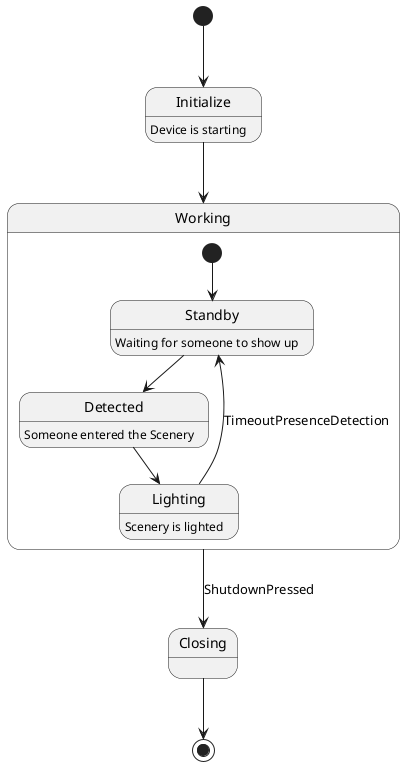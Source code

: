 @startuml

[*] --> Initialize
Initialize --> Working
state Working {
  [*] --> Standby
  Standby --> Detected
  Detected --> Lighting
  Lighting --> Standby : TimeoutPresenceDetection

}
Working --> Closing : ShutdownPressed
Closing --> [*]

' State definition
Initialize : Device is starting
Standby : Waiting for someone to show up
Detected : Someone entered the Scenery
Lighting : Scenery is lighted 


@enduml